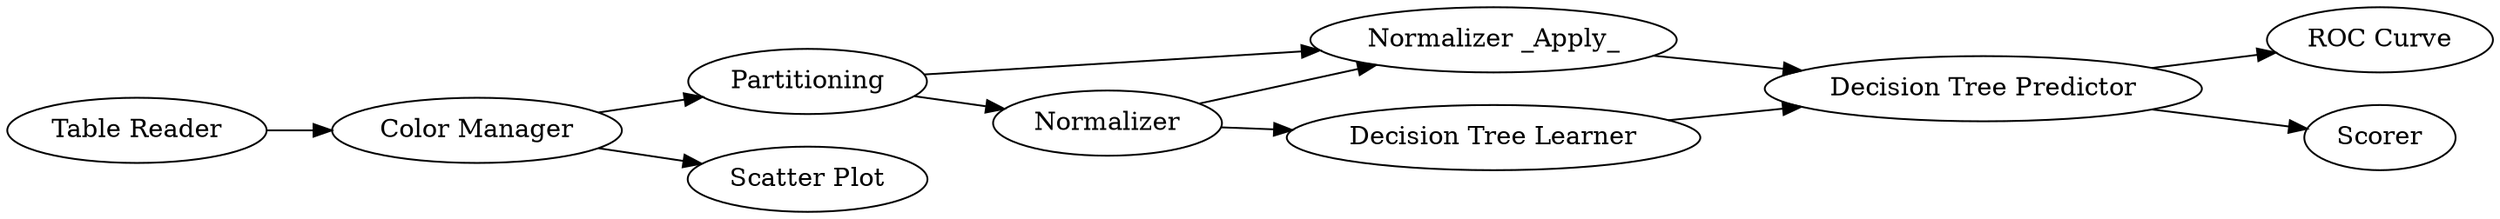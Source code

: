 digraph {
	4 -> 5
	3 -> 4
	3 -> 5
	5 -> 7
	1 -> 2
	7 -> 10
	2 -> 3
	6 -> 7
	2 -> 8
	4 -> 6
	7 -> 9
	5 [label="Normalizer _Apply_"]
	1 [label="Table Reader"]
	7 [label="Decision Tree Predictor"]
	9 [label=Scorer]
	4 [label=Normalizer]
	8 [label="Scatter Plot"]
	6 [label="Decision Tree Learner"]
	3 [label=Partitioning]
	2 [label="Color Manager"]
	10 [label="ROC Curve"]
	rankdir=LR
}
